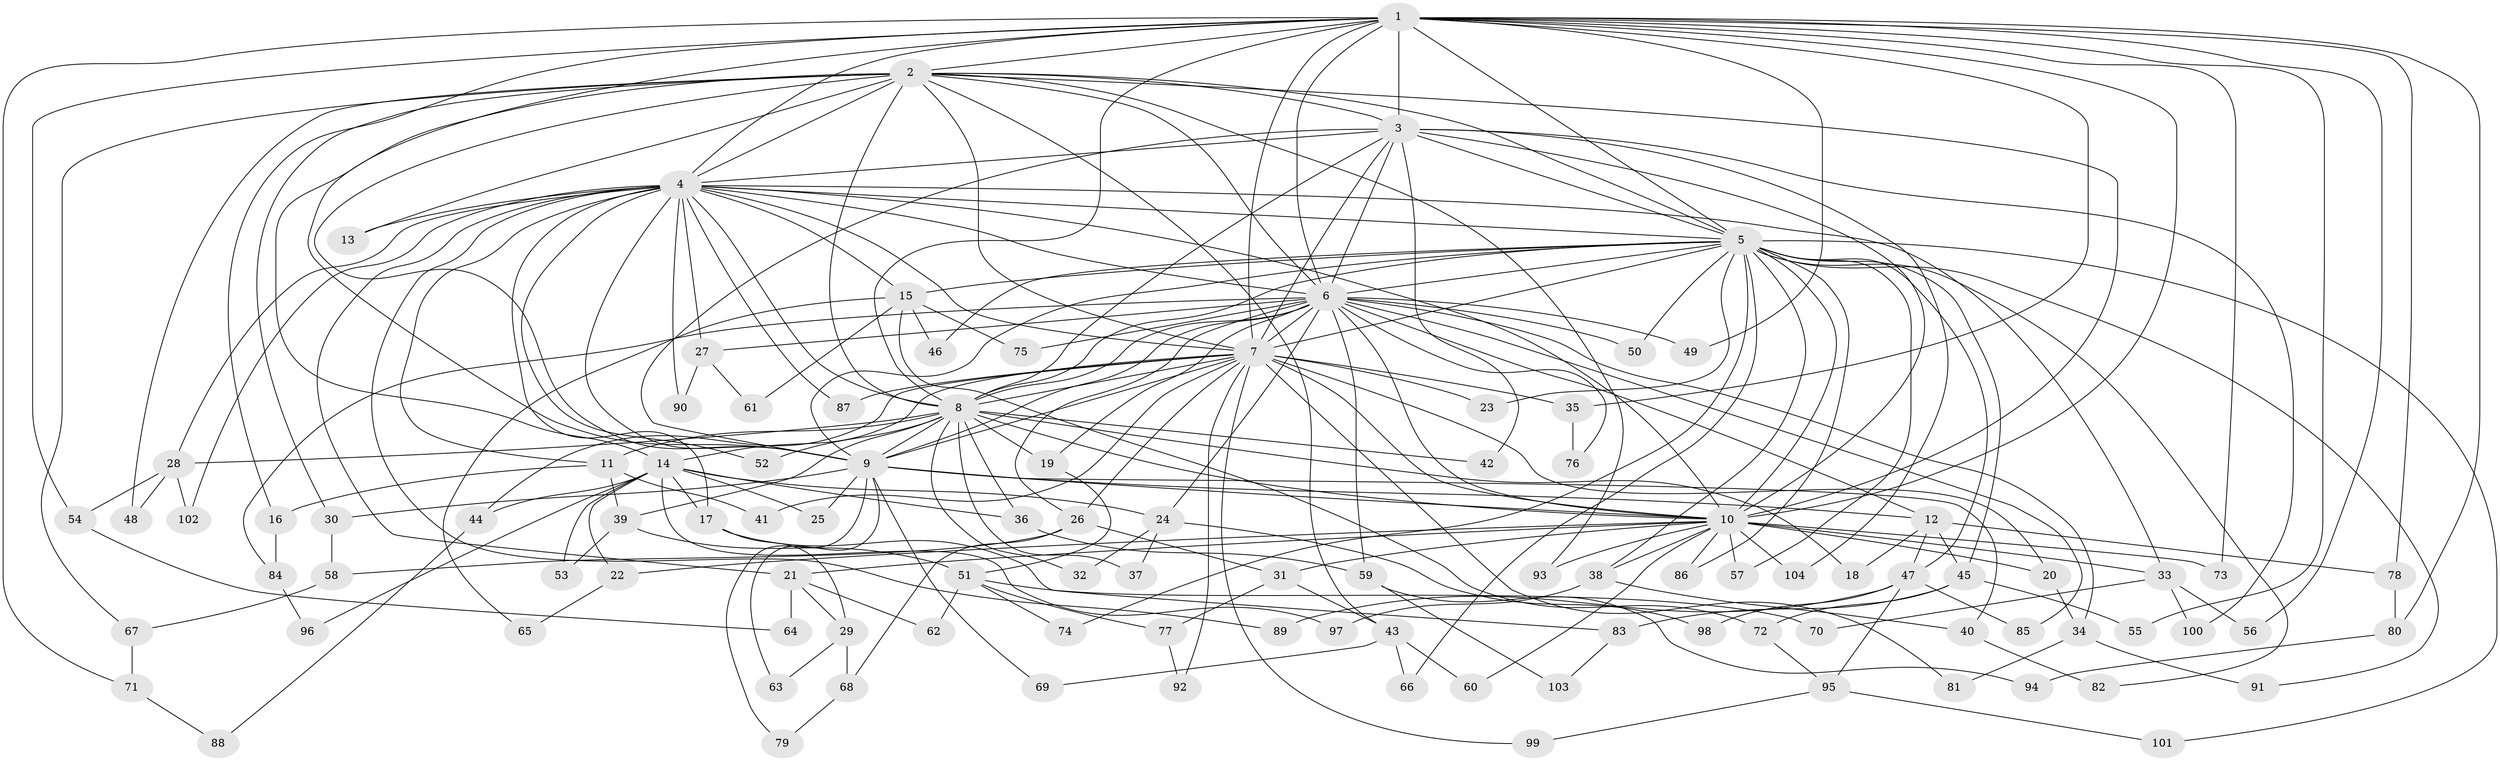 // Generated by graph-tools (version 1.1) at 2025/14/03/09/25 04:14:14]
// undirected, 104 vertices, 233 edges
graph export_dot {
graph [start="1"]
  node [color=gray90,style=filled];
  1;
  2;
  3;
  4;
  5;
  6;
  7;
  8;
  9;
  10;
  11;
  12;
  13;
  14;
  15;
  16;
  17;
  18;
  19;
  20;
  21;
  22;
  23;
  24;
  25;
  26;
  27;
  28;
  29;
  30;
  31;
  32;
  33;
  34;
  35;
  36;
  37;
  38;
  39;
  40;
  41;
  42;
  43;
  44;
  45;
  46;
  47;
  48;
  49;
  50;
  51;
  52;
  53;
  54;
  55;
  56;
  57;
  58;
  59;
  60;
  61;
  62;
  63;
  64;
  65;
  66;
  67;
  68;
  69;
  70;
  71;
  72;
  73;
  74;
  75;
  76;
  77;
  78;
  79;
  80;
  81;
  82;
  83;
  84;
  85;
  86;
  87;
  88;
  89;
  90;
  91;
  92;
  93;
  94;
  95;
  96;
  97;
  98;
  99;
  100;
  101;
  102;
  103;
  104;
  1 -- 2;
  1 -- 3;
  1 -- 4;
  1 -- 5;
  1 -- 6;
  1 -- 7;
  1 -- 8;
  1 -- 9;
  1 -- 10;
  1 -- 16;
  1 -- 35;
  1 -- 49;
  1 -- 54;
  1 -- 55;
  1 -- 56;
  1 -- 71;
  1 -- 73;
  1 -- 78;
  1 -- 80;
  2 -- 3;
  2 -- 4;
  2 -- 5;
  2 -- 6;
  2 -- 7;
  2 -- 8;
  2 -- 9;
  2 -- 10;
  2 -- 13;
  2 -- 14;
  2 -- 30;
  2 -- 43;
  2 -- 48;
  2 -- 67;
  2 -- 93;
  3 -- 4;
  3 -- 5;
  3 -- 6;
  3 -- 7;
  3 -- 8;
  3 -- 9;
  3 -- 10;
  3 -- 42;
  3 -- 100;
  3 -- 104;
  4 -- 5;
  4 -- 6;
  4 -- 7;
  4 -- 8;
  4 -- 9;
  4 -- 10;
  4 -- 11;
  4 -- 13;
  4 -- 15;
  4 -- 17;
  4 -- 21;
  4 -- 27;
  4 -- 28;
  4 -- 33;
  4 -- 52;
  4 -- 87;
  4 -- 89;
  4 -- 90;
  4 -- 102;
  5 -- 6;
  5 -- 7;
  5 -- 8;
  5 -- 9;
  5 -- 10;
  5 -- 15;
  5 -- 23;
  5 -- 38;
  5 -- 45;
  5 -- 46;
  5 -- 47;
  5 -- 50;
  5 -- 57;
  5 -- 66;
  5 -- 74;
  5 -- 82;
  5 -- 86;
  5 -- 91;
  5 -- 101;
  6 -- 7;
  6 -- 8;
  6 -- 9;
  6 -- 10;
  6 -- 12;
  6 -- 19;
  6 -- 24;
  6 -- 26;
  6 -- 27;
  6 -- 34;
  6 -- 49;
  6 -- 50;
  6 -- 59;
  6 -- 75;
  6 -- 76;
  6 -- 84;
  6 -- 85;
  7 -- 8;
  7 -- 9;
  7 -- 10;
  7 -- 14;
  7 -- 20;
  7 -- 23;
  7 -- 26;
  7 -- 35;
  7 -- 41;
  7 -- 44;
  7 -- 81;
  7 -- 87;
  7 -- 92;
  7 -- 99;
  8 -- 9;
  8 -- 10;
  8 -- 11;
  8 -- 18;
  8 -- 19;
  8 -- 28;
  8 -- 32;
  8 -- 36;
  8 -- 37;
  8 -- 39;
  8 -- 42;
  8 -- 52;
  9 -- 10;
  9 -- 12;
  9 -- 25;
  9 -- 30;
  9 -- 40;
  9 -- 63;
  9 -- 69;
  9 -- 79;
  10 -- 20;
  10 -- 21;
  10 -- 22;
  10 -- 31;
  10 -- 33;
  10 -- 38;
  10 -- 57;
  10 -- 60;
  10 -- 73;
  10 -- 86;
  10 -- 93;
  10 -- 104;
  11 -- 16;
  11 -- 39;
  11 -- 41;
  12 -- 18;
  12 -- 45;
  12 -- 47;
  12 -- 78;
  14 -- 17;
  14 -- 22;
  14 -- 24;
  14 -- 25;
  14 -- 36;
  14 -- 44;
  14 -- 53;
  14 -- 96;
  14 -- 97;
  15 -- 46;
  15 -- 61;
  15 -- 65;
  15 -- 72;
  15 -- 75;
  16 -- 84;
  17 -- 29;
  17 -- 83;
  19 -- 51;
  20 -- 34;
  21 -- 29;
  21 -- 62;
  21 -- 64;
  22 -- 65;
  24 -- 32;
  24 -- 37;
  24 -- 98;
  26 -- 31;
  26 -- 58;
  26 -- 68;
  27 -- 61;
  27 -- 90;
  28 -- 48;
  28 -- 54;
  28 -- 102;
  29 -- 63;
  29 -- 68;
  30 -- 58;
  31 -- 43;
  31 -- 77;
  33 -- 56;
  33 -- 70;
  33 -- 100;
  34 -- 81;
  34 -- 91;
  35 -- 76;
  36 -- 59;
  38 -- 40;
  38 -- 97;
  39 -- 51;
  39 -- 53;
  40 -- 82;
  43 -- 60;
  43 -- 66;
  43 -- 69;
  44 -- 88;
  45 -- 55;
  45 -- 72;
  45 -- 83;
  47 -- 85;
  47 -- 89;
  47 -- 95;
  47 -- 98;
  51 -- 62;
  51 -- 70;
  51 -- 74;
  51 -- 77;
  54 -- 64;
  58 -- 67;
  59 -- 94;
  59 -- 103;
  67 -- 71;
  68 -- 79;
  71 -- 88;
  72 -- 95;
  77 -- 92;
  78 -- 80;
  80 -- 94;
  83 -- 103;
  84 -- 96;
  95 -- 99;
  95 -- 101;
}
